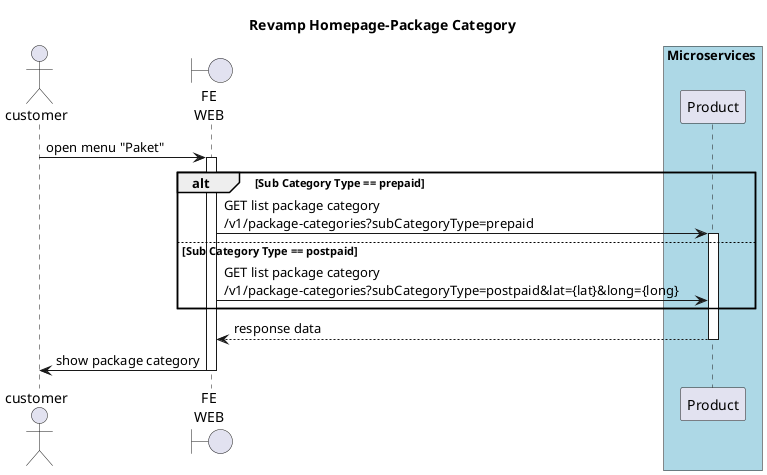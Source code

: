 @startuml Checkout
title Revamp Homepage-Package Category

actor customer as cust
boundary "FE\nWEB" as fe
box Microservices #LightBlue
participant "Product" as Product


cust->fe--++: open menu "Paket"
alt Sub Category Type == prepaid
    fe -> Product ++ : GET list package category\n/v1/package-categories?subCategoryType=prepaid
else Sub Category Type == postpaid
    fe -> Product : GET list package category\n/v1/package-categories?subCategoryType=postpaid&lat={lat}&long={long}
end
Product --> fe -- : response data
fe -> cust --: show package category


@enduml